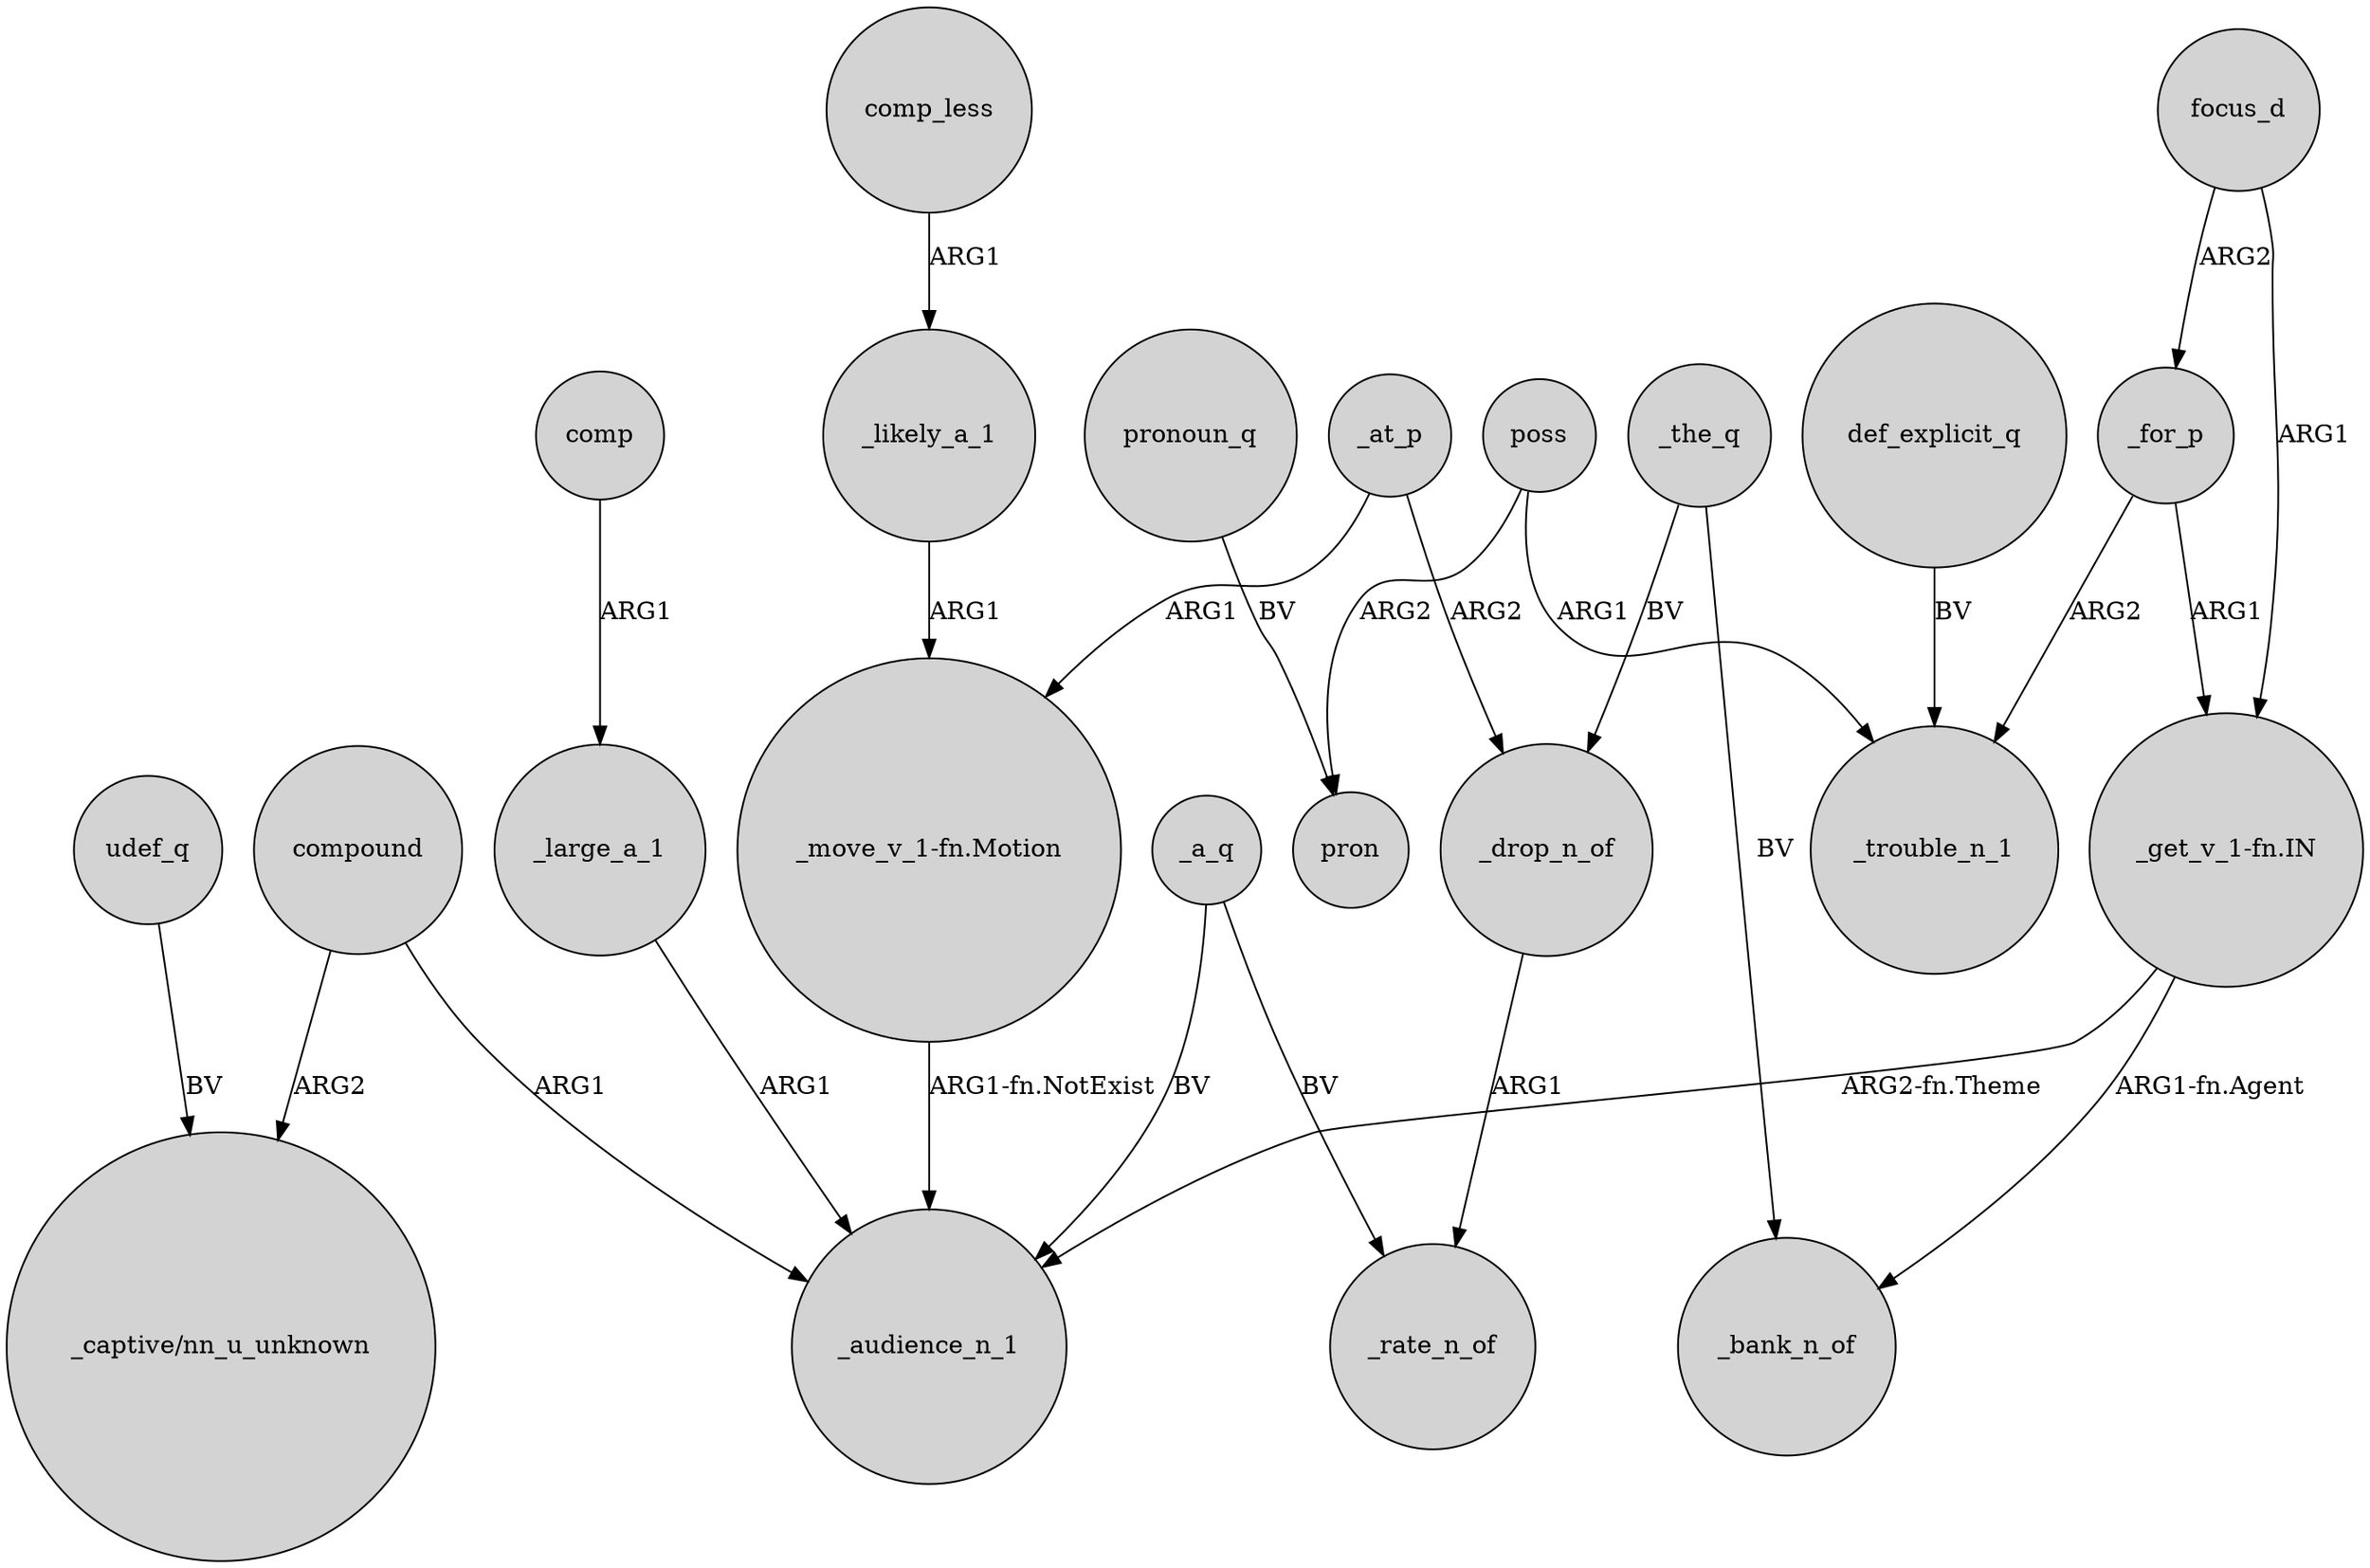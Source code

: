 digraph {
	node [shape=circle style=filled]
	"_move_v_1-fn.Motion" -> _audience_n_1 [label="ARG1-fn.NotExist"]
	compound -> "_captive/nn_u_unknown" [label=ARG2]
	_a_q -> _audience_n_1 [label=BV]
	poss -> pron [label=ARG2]
	comp -> _large_a_1 [label=ARG1]
	_at_p -> "_move_v_1-fn.Motion" [label=ARG1]
	_for_p -> "_get_v_1-fn.IN" [label=ARG1]
	_a_q -> _rate_n_of [label=BV]
	focus_d -> _for_p [label=ARG2]
	def_explicit_q -> _trouble_n_1 [label=BV]
	_likely_a_1 -> "_move_v_1-fn.Motion" [label=ARG1]
	_drop_n_of -> _rate_n_of [label=ARG1]
	pronoun_q -> pron [label=BV]
	focus_d -> "_get_v_1-fn.IN" [label=ARG1]
	"_get_v_1-fn.IN" -> _bank_n_of [label="ARG1-fn.Agent"]
	_the_q -> _bank_n_of [label=BV]
	_for_p -> _trouble_n_1 [label=ARG2]
	compound -> _audience_n_1 [label=ARG1]
	_the_q -> _drop_n_of [label=BV]
	comp_less -> _likely_a_1 [label=ARG1]
	poss -> _trouble_n_1 [label=ARG1]
	_large_a_1 -> _audience_n_1 [label=ARG1]
	udef_q -> "_captive/nn_u_unknown" [label=BV]
	"_get_v_1-fn.IN" -> _audience_n_1 [label="ARG2-fn.Theme"]
	_at_p -> _drop_n_of [label=ARG2]
}
